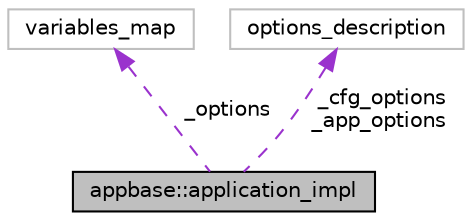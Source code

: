 digraph "appbase::application_impl"
{
  edge [fontname="Helvetica",fontsize="10",labelfontname="Helvetica",labelfontsize="10"];
  node [fontname="Helvetica",fontsize="10",shape=record];
  Node1 [label="appbase::application_impl",height=0.2,width=0.4,color="black", fillcolor="grey75", style="filled", fontcolor="black"];
  Node2 -> Node1 [dir="back",color="darkorchid3",fontsize="10",style="dashed",label=" _options" ,fontname="Helvetica"];
  Node2 [label="variables_map",height=0.2,width=0.4,color="grey75", fillcolor="white", style="filled"];
  Node3 -> Node1 [dir="back",color="darkorchid3",fontsize="10",style="dashed",label=" _cfg_options\n_app_options" ,fontname="Helvetica"];
  Node3 [label="options_description",height=0.2,width=0.4,color="grey75", fillcolor="white", style="filled"];
}
